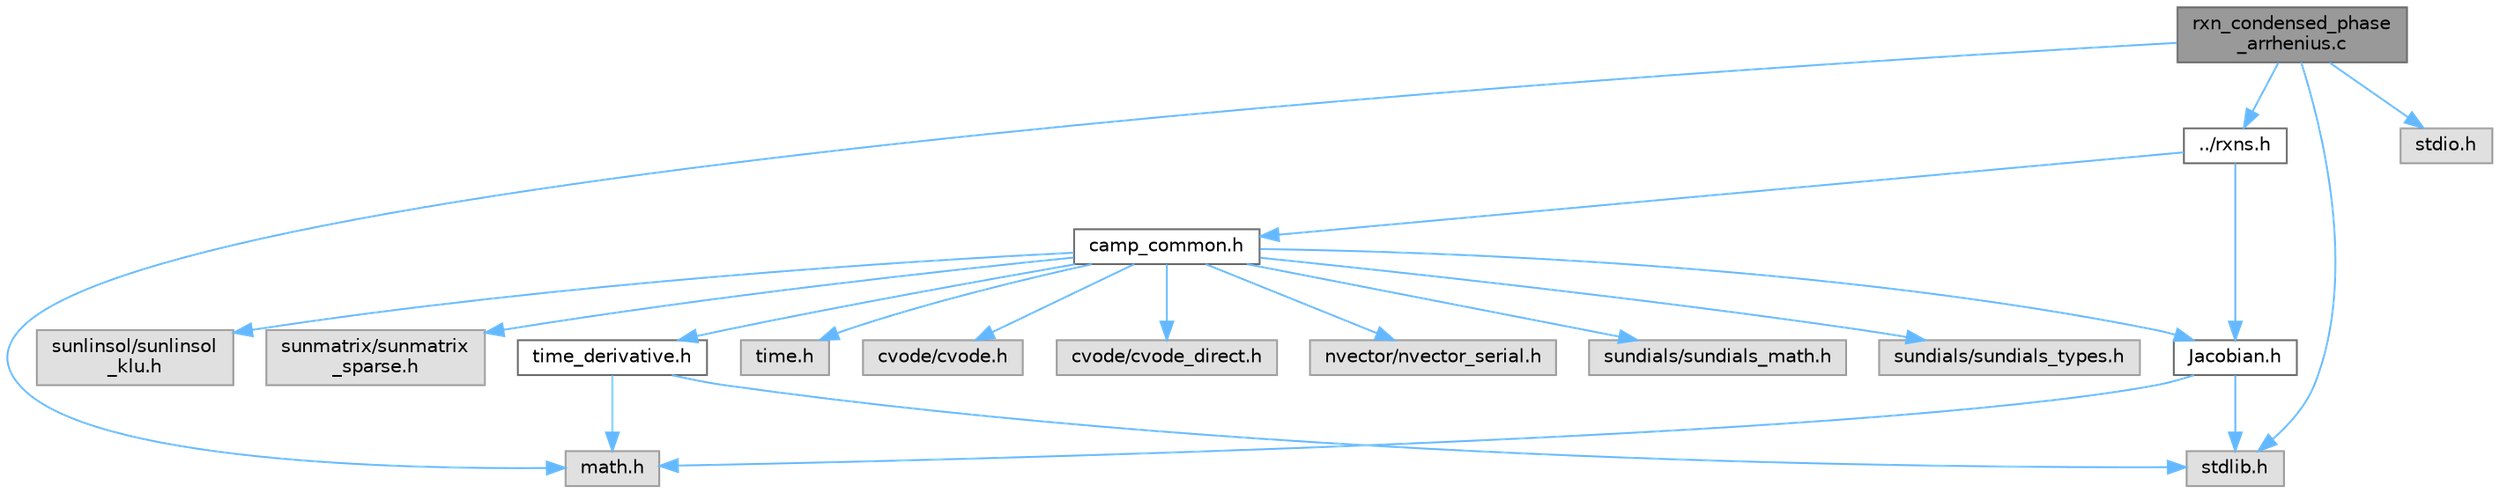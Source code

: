 digraph "rxn_condensed_phase_arrhenius.c"
{
 // LATEX_PDF_SIZE
  bgcolor="transparent";
  edge [fontname=Helvetica,fontsize=10,labelfontname=Helvetica,labelfontsize=10];
  node [fontname=Helvetica,fontsize=10,shape=box,height=0.2,width=0.4];
  Node1 [label="rxn_condensed_phase\l_arrhenius.c",height=0.2,width=0.4,color="gray40", fillcolor="grey60", style="filled", fontcolor="black",tooltip="Condensed Phase Arrhenius reaction solver functions."];
  Node1 -> Node2 [color="steelblue1",style="solid"];
  Node2 [label="math.h",height=0.2,width=0.4,color="grey60", fillcolor="#E0E0E0", style="filled",tooltip=" "];
  Node1 -> Node3 [color="steelblue1",style="solid"];
  Node3 [label="stdio.h",height=0.2,width=0.4,color="grey60", fillcolor="#E0E0E0", style="filled",tooltip=" "];
  Node1 -> Node4 [color="steelblue1",style="solid"];
  Node4 [label="stdlib.h",height=0.2,width=0.4,color="grey60", fillcolor="#E0E0E0", style="filled",tooltip=" "];
  Node1 -> Node5 [color="steelblue1",style="solid"];
  Node5 [label="../rxns.h",height=0.2,width=0.4,color="grey40", fillcolor="white", style="filled",URL="$rxns_8h.html",tooltip="Header file for reaction solver functions."];
  Node5 -> Node6 [color="steelblue1",style="solid"];
  Node6 [label="Jacobian.h",height=0.2,width=0.4,color="grey40", fillcolor="white", style="filled",URL="$_jacobian_8h.html",tooltip="Header for the Jacobian structure and related functions."];
  Node6 -> Node2 [color="steelblue1",style="solid"];
  Node6 -> Node4 [color="steelblue1",style="solid"];
  Node5 -> Node7 [color="steelblue1",style="solid"];
  Node7 [label="camp_common.h",height=0.2,width=0.4,color="grey40", fillcolor="white", style="filled",URL="$camp__common_8h.html",tooltip="Header file for common constants and structures."];
  Node7 -> Node8 [color="steelblue1",style="solid"];
  Node8 [label="time.h",height=0.2,width=0.4,color="grey60", fillcolor="#E0E0E0", style="filled",tooltip=" "];
  Node7 -> Node6 [color="steelblue1",style="solid"];
  Node7 -> Node9 [color="steelblue1",style="solid"];
  Node9 [label="time_derivative.h",height=0.2,width=0.4,color="grey40", fillcolor="white", style="filled",URL="$time__derivative_8h.html",tooltip="Header for the time derivative structure and related functions."];
  Node9 -> Node2 [color="steelblue1",style="solid"];
  Node9 -> Node4 [color="steelblue1",style="solid"];
  Node7 -> Node10 [color="steelblue1",style="solid"];
  Node10 [label="cvode/cvode.h",height=0.2,width=0.4,color="grey60", fillcolor="#E0E0E0", style="filled",tooltip=" "];
  Node7 -> Node11 [color="steelblue1",style="solid"];
  Node11 [label="cvode/cvode_direct.h",height=0.2,width=0.4,color="grey60", fillcolor="#E0E0E0", style="filled",tooltip=" "];
  Node7 -> Node12 [color="steelblue1",style="solid"];
  Node12 [label="nvector/nvector_serial.h",height=0.2,width=0.4,color="grey60", fillcolor="#E0E0E0", style="filled",tooltip=" "];
  Node7 -> Node13 [color="steelblue1",style="solid"];
  Node13 [label="sundials/sundials_math.h",height=0.2,width=0.4,color="grey60", fillcolor="#E0E0E0", style="filled",tooltip=" "];
  Node7 -> Node14 [color="steelblue1",style="solid"];
  Node14 [label="sundials/sundials_types.h",height=0.2,width=0.4,color="grey60", fillcolor="#E0E0E0", style="filled",tooltip=" "];
  Node7 -> Node15 [color="steelblue1",style="solid"];
  Node15 [label="sunlinsol/sunlinsol\l_klu.h",height=0.2,width=0.4,color="grey60", fillcolor="#E0E0E0", style="filled",tooltip=" "];
  Node7 -> Node16 [color="steelblue1",style="solid"];
  Node16 [label="sunmatrix/sunmatrix\l_sparse.h",height=0.2,width=0.4,color="grey60", fillcolor="#E0E0E0", style="filled",tooltip=" "];
}
